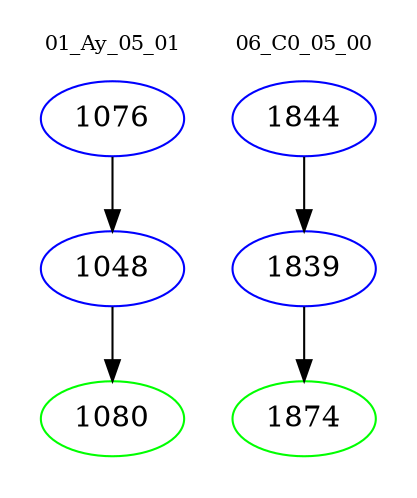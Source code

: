 digraph{
subgraph cluster_0 {
color = white
label = "01_Ay_05_01";
fontsize=10;
T0_1076 [label="1076", color="blue"]
T0_1076 -> T0_1048 [color="black"]
T0_1048 [label="1048", color="blue"]
T0_1048 -> T0_1080 [color="black"]
T0_1080 [label="1080", color="green"]
}
subgraph cluster_1 {
color = white
label = "06_C0_05_00";
fontsize=10;
T1_1844 [label="1844", color="blue"]
T1_1844 -> T1_1839 [color="black"]
T1_1839 [label="1839", color="blue"]
T1_1839 -> T1_1874 [color="black"]
T1_1874 [label="1874", color="green"]
}
}
